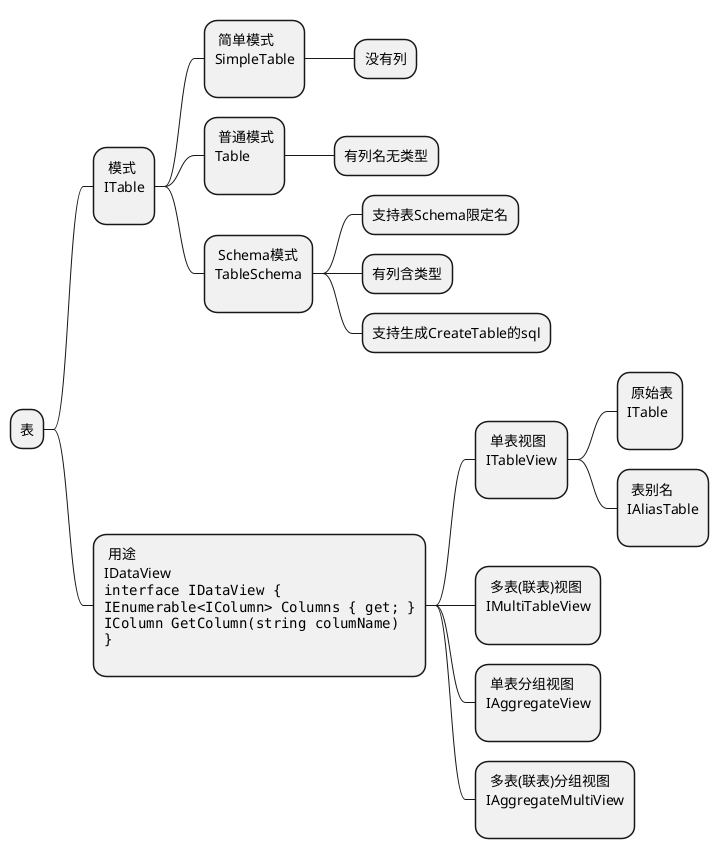 @startmindmap 表
* 表
**: 模式
ITable
;
***: 简单模式
SimpleTable
;
**** 没有列

***: 普通模式
Table
;
**** 有列名无类型

***: Schema模式
TableSchema
;
**** 支持表Schema限定名
**** 有列含类型
**** 支持生成CreateTable的sql

**: 用途
IDataView
<code>
interface IDataView {
IEnumerable<IColumn> Columns { get; }
IColumn GetColumn(string columName)
}
</code>
;

***: 单表视图
ITableView
;
****: 原始表
ITable
;
****: 表别名
IAliasTable
;
***: 多表(联表)视图
IMultiTableView
;
***: 单表分组视图
IAggregateView
;
***: 多表(联表)分组视图
IAggregateMultiView
;
@endmindmap